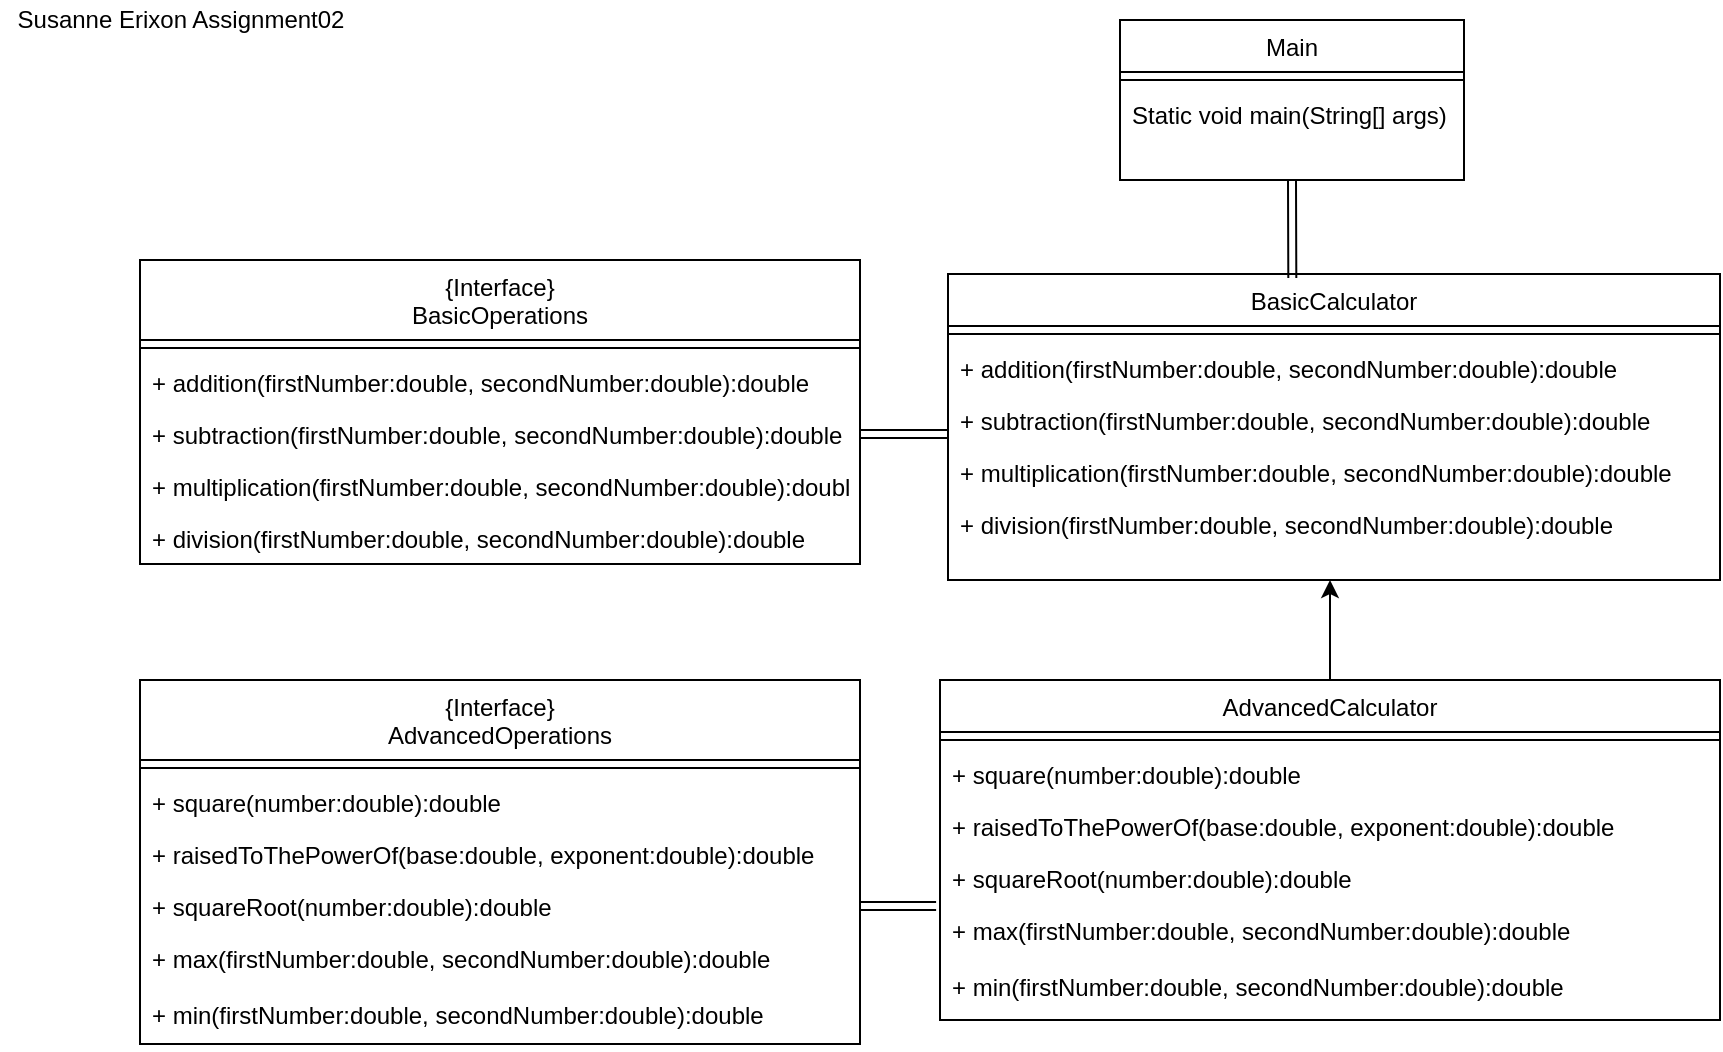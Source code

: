<mxfile version="14.4.7" type="device"><diagram id="C5RBs43oDa-KdzZeNtuy" name="Page-1"><mxGraphModel dx="1422" dy="762" grid="1" gridSize="10" guides="1" tooltips="1" connect="1" arrows="1" fold="1" page="1" pageScale="1" pageWidth="1169" pageHeight="827" math="0" shadow="0"><root><mxCell id="WIyWlLk6GJQsqaUBKTNV-0"/><mxCell id="WIyWlLk6GJQsqaUBKTNV-1" parent="WIyWlLk6GJQsqaUBKTNV-0"/><mxCell id="zkfFHV4jXpPFQw0GAbJ--0" value="BasicCalculator" style="swimlane;fontStyle=0;align=center;verticalAlign=top;childLayout=stackLayout;horizontal=1;startSize=26;horizontalStack=0;resizeParent=1;resizeLast=0;collapsible=1;marginBottom=0;rounded=0;shadow=0;strokeWidth=1;" parent="WIyWlLk6GJQsqaUBKTNV-1" vertex="1"><mxGeometry x="484" y="157" width="386" height="153" as="geometry"><mxRectangle x="230" y="140" width="160" height="26" as="alternateBounds"/></mxGeometry></mxCell><mxCell id="zkfFHV4jXpPFQw0GAbJ--4" value="" style="line;html=1;strokeWidth=1;align=left;verticalAlign=middle;spacingTop=-1;spacingLeft=3;spacingRight=3;rotatable=0;labelPosition=right;points=[];portConstraint=eastwest;" parent="zkfFHV4jXpPFQw0GAbJ--0" vertex="1"><mxGeometry y="26" width="386" height="8" as="geometry"/></mxCell><mxCell id="ZYjB5VLUibM9F_tEVWi6-15" value="+ addition(firstNumber:double, secondNumber:double):double " style="text;align=left;verticalAlign=top;spacingLeft=4;spacingRight=4;overflow=hidden;rotatable=0;points=[[0,0.5],[1,0.5]];portConstraint=eastwest;" parent="zkfFHV4jXpPFQw0GAbJ--0" vertex="1"><mxGeometry y="34" width="386" height="26" as="geometry"/></mxCell><mxCell id="ZYjB5VLUibM9F_tEVWi6-16" value="+ subtraction(firstNumber:double, secondNumber:double):double " style="text;align=left;verticalAlign=top;spacingLeft=4;spacingRight=4;overflow=hidden;rotatable=0;points=[[0,0.5],[1,0.5]];portConstraint=eastwest;rounded=0;shadow=0;html=0;" parent="zkfFHV4jXpPFQw0GAbJ--0" vertex="1"><mxGeometry y="60" width="386" height="26" as="geometry"/></mxCell><mxCell id="zkfFHV4jXpPFQw0GAbJ--3" value="+ multiplication(firstNumber:double, secondNumber:double):double &#10;" style="text;align=left;verticalAlign=top;spacingLeft=4;spacingRight=4;overflow=hidden;rotatable=0;points=[[0,0.5],[1,0.5]];portConstraint=eastwest;rounded=0;shadow=0;html=0;" parent="zkfFHV4jXpPFQw0GAbJ--0" vertex="1"><mxGeometry y="86" width="386" height="26" as="geometry"/></mxCell><mxCell id="ZYjB5VLUibM9F_tEVWi6-17" value="+ division(firstNumber:double, secondNumber:double):double " style="text;align=left;verticalAlign=top;spacingLeft=4;spacingRight=4;overflow=hidden;rotatable=0;points=[[0,0.5],[1,0.5]];portConstraint=eastwest;rounded=0;shadow=0;html=0;" parent="zkfFHV4jXpPFQw0GAbJ--0" vertex="1"><mxGeometry y="112" width="386" height="26" as="geometry"/></mxCell><mxCell id="ZYjB5VLUibM9F_tEVWi6-53" style="edgeStyle=none;shape=link;rounded=0;orthogonalLoop=1;jettySize=auto;html=1;exitX=0.5;exitY=1;exitDx=0;exitDy=0;entryX=0.446;entryY=0.013;entryDx=0;entryDy=0;entryPerimeter=0;" parent="WIyWlLk6GJQsqaUBKTNV-1" source="zkfFHV4jXpPFQw0GAbJ--17" target="zkfFHV4jXpPFQw0GAbJ--0" edge="1"><mxGeometry relative="1" as="geometry"/></mxCell><mxCell id="zkfFHV4jXpPFQw0GAbJ--17" value="Main" style="swimlane;fontStyle=0;align=center;verticalAlign=top;childLayout=stackLayout;horizontal=1;startSize=26;horizontalStack=0;resizeParent=1;resizeLast=0;collapsible=1;marginBottom=0;rounded=0;shadow=0;strokeWidth=1;" parent="WIyWlLk6GJQsqaUBKTNV-1" vertex="1"><mxGeometry x="570" y="30" width="172" height="80" as="geometry"><mxRectangle x="550" y="140" width="160" height="26" as="alternateBounds"/></mxGeometry></mxCell><mxCell id="zkfFHV4jXpPFQw0GAbJ--23" value="" style="line;html=1;strokeWidth=1;align=left;verticalAlign=middle;spacingTop=-1;spacingLeft=3;spacingRight=3;rotatable=0;labelPosition=right;points=[];portConstraint=eastwest;" parent="zkfFHV4jXpPFQw0GAbJ--17" vertex="1"><mxGeometry y="26" width="172" height="8" as="geometry"/></mxCell><mxCell id="zkfFHV4jXpPFQw0GAbJ--24" value="Static void main(String[] args)" style="text;align=left;verticalAlign=top;spacingLeft=4;spacingRight=4;overflow=hidden;rotatable=0;points=[[0,0.5],[1,0.5]];portConstraint=eastwest;" parent="zkfFHV4jXpPFQw0GAbJ--17" vertex="1"><mxGeometry y="34" width="172" height="26" as="geometry"/></mxCell><mxCell id="ZYjB5VLUibM9F_tEVWi6-18" value="{Interface}&#10;BasicOperations" style="swimlane;fontStyle=0;align=center;verticalAlign=top;childLayout=stackLayout;horizontal=1;startSize=40;horizontalStack=0;resizeParent=1;resizeLast=0;collapsible=1;marginBottom=0;rounded=0;shadow=0;strokeWidth=1;" parent="WIyWlLk6GJQsqaUBKTNV-1" vertex="1"><mxGeometry x="80" y="150" width="360" height="152" as="geometry"><mxRectangle x="230" y="140" width="160" height="26" as="alternateBounds"/></mxGeometry></mxCell><mxCell id="ZYjB5VLUibM9F_tEVWi6-19" value="" style="line;html=1;strokeWidth=1;align=left;verticalAlign=middle;spacingTop=-1;spacingLeft=3;spacingRight=3;rotatable=0;labelPosition=right;points=[];portConstraint=eastwest;" parent="ZYjB5VLUibM9F_tEVWi6-18" vertex="1"><mxGeometry y="40" width="360" height="8" as="geometry"/></mxCell><mxCell id="ZYjB5VLUibM9F_tEVWi6-20" value="+ addition(firstNumber:double, secondNumber:double):double " style="text;align=left;verticalAlign=top;spacingLeft=4;spacingRight=4;overflow=hidden;rotatable=0;points=[[0,0.5],[1,0.5]];portConstraint=eastwest;" parent="ZYjB5VLUibM9F_tEVWi6-18" vertex="1"><mxGeometry y="48" width="360" height="26" as="geometry"/></mxCell><mxCell id="ZYjB5VLUibM9F_tEVWi6-21" value="+ subtraction(firstNumber:double, secondNumber:double):double " style="text;align=left;verticalAlign=top;spacingLeft=4;spacingRight=4;overflow=hidden;rotatable=0;points=[[0,0.5],[1,0.5]];portConstraint=eastwest;rounded=0;shadow=0;html=0;" parent="ZYjB5VLUibM9F_tEVWi6-18" vertex="1"><mxGeometry y="74" width="360" height="26" as="geometry"/></mxCell><mxCell id="ZYjB5VLUibM9F_tEVWi6-22" value="+ multiplication(firstNumber:double, secondNumber:double):double &#10;" style="text;align=left;verticalAlign=top;spacingLeft=4;spacingRight=4;overflow=hidden;rotatable=0;points=[[0,0.5],[1,0.5]];portConstraint=eastwest;rounded=0;shadow=0;html=0;" parent="ZYjB5VLUibM9F_tEVWi6-18" vertex="1"><mxGeometry y="100" width="360" height="26" as="geometry"/></mxCell><mxCell id="ZYjB5VLUibM9F_tEVWi6-23" value="+ division(firstNumber:double, secondNumber:double):double " style="text;align=left;verticalAlign=top;spacingLeft=4;spacingRight=4;overflow=hidden;rotatable=0;points=[[0,0.5],[1,0.5]];portConstraint=eastwest;rounded=0;shadow=0;html=0;" parent="ZYjB5VLUibM9F_tEVWi6-18" vertex="1"><mxGeometry y="126" width="360" height="26" as="geometry"/></mxCell><mxCell id="ZYjB5VLUibM9F_tEVWi6-41" style="edgeStyle=orthogonalEdgeStyle;rounded=0;orthogonalLoop=1;jettySize=auto;html=1;exitX=0.5;exitY=0;exitDx=0;exitDy=0;" parent="WIyWlLk6GJQsqaUBKTNV-1" source="ZYjB5VLUibM9F_tEVWi6-24" edge="1"><mxGeometry relative="1" as="geometry"><mxPoint x="675" y="310" as="targetPoint"/></mxGeometry></mxCell><mxCell id="ZYjB5VLUibM9F_tEVWi6-24" value="AdvancedCalculator" style="swimlane;fontStyle=0;align=center;verticalAlign=top;childLayout=stackLayout;horizontal=1;startSize=26;horizontalStack=0;resizeParent=1;resizeLast=0;collapsible=1;marginBottom=0;rounded=0;shadow=0;strokeWidth=1;" parent="WIyWlLk6GJQsqaUBKTNV-1" vertex="1"><mxGeometry x="480" y="360" width="390" height="170" as="geometry"><mxRectangle x="230" y="140" width="160" height="26" as="alternateBounds"/></mxGeometry></mxCell><mxCell id="ZYjB5VLUibM9F_tEVWi6-25" value="" style="line;html=1;strokeWidth=1;align=left;verticalAlign=middle;spacingTop=-1;spacingLeft=3;spacingRight=3;rotatable=0;labelPosition=right;points=[];portConstraint=eastwest;" parent="ZYjB5VLUibM9F_tEVWi6-24" vertex="1"><mxGeometry y="26" width="390" height="8" as="geometry"/></mxCell><mxCell id="ZYjB5VLUibM9F_tEVWi6-26" value="+ square(number:double):double " style="text;align=left;verticalAlign=top;spacingLeft=4;spacingRight=4;overflow=hidden;rotatable=0;points=[[0,0.5],[1,0.5]];portConstraint=eastwest;" parent="ZYjB5VLUibM9F_tEVWi6-24" vertex="1"><mxGeometry y="34" width="390" height="26" as="geometry"/></mxCell><mxCell id="ZYjB5VLUibM9F_tEVWi6-27" value="+ raisedToThePowerOf(base:double, exponent:double):double " style="text;align=left;verticalAlign=top;spacingLeft=4;spacingRight=4;overflow=hidden;rotatable=0;points=[[0,0.5],[1,0.5]];portConstraint=eastwest;rounded=0;shadow=0;html=0;" parent="ZYjB5VLUibM9F_tEVWi6-24" vertex="1"><mxGeometry y="60" width="390" height="26" as="geometry"/></mxCell><mxCell id="ZYjB5VLUibM9F_tEVWi6-28" value="+ squareRoot(number:double):double &#10;" style="text;align=left;verticalAlign=top;spacingLeft=4;spacingRight=4;overflow=hidden;rotatable=0;points=[[0,0.5],[1,0.5]];portConstraint=eastwest;rounded=0;shadow=0;html=0;" parent="ZYjB5VLUibM9F_tEVWi6-24" vertex="1"><mxGeometry y="86" width="390" height="26" as="geometry"/></mxCell><mxCell id="ZYjB5VLUibM9F_tEVWi6-29" value="+ max(firstNumber:double, secondNumber:double):double " style="text;align=left;verticalAlign=top;spacingLeft=4;spacingRight=4;overflow=hidden;rotatable=0;points=[[0,0.5],[1,0.5]];portConstraint=eastwest;rounded=0;shadow=0;html=0;" parent="ZYjB5VLUibM9F_tEVWi6-24" vertex="1"><mxGeometry y="112" width="390" height="28" as="geometry"/></mxCell><mxCell id="ZYjB5VLUibM9F_tEVWi6-30" value="+ min(firstNumber:double, secondNumber:double):double " style="text;align=left;verticalAlign=top;spacingLeft=4;spacingRight=4;overflow=hidden;rotatable=0;points=[[0,0.5],[1,0.5]];portConstraint=eastwest;rounded=0;shadow=0;html=0;" parent="ZYjB5VLUibM9F_tEVWi6-24" vertex="1"><mxGeometry y="140" width="390" height="28" as="geometry"/></mxCell><mxCell id="ZYjB5VLUibM9F_tEVWi6-31" value="{Interface}&#10;AdvancedOperations" style="swimlane;fontStyle=0;align=center;verticalAlign=top;childLayout=stackLayout;horizontal=1;startSize=40;horizontalStack=0;resizeParent=1;resizeLast=0;collapsible=1;marginBottom=0;rounded=0;shadow=0;strokeWidth=1;" parent="WIyWlLk6GJQsqaUBKTNV-1" vertex="1"><mxGeometry x="80" y="360" width="360" height="182" as="geometry"><mxRectangle x="230" y="140" width="160" height="26" as="alternateBounds"/></mxGeometry></mxCell><mxCell id="ZYjB5VLUibM9F_tEVWi6-32" value="" style="line;html=1;strokeWidth=1;align=left;verticalAlign=middle;spacingTop=-1;spacingLeft=3;spacingRight=3;rotatable=0;labelPosition=right;points=[];portConstraint=eastwest;" parent="ZYjB5VLUibM9F_tEVWi6-31" vertex="1"><mxGeometry y="40" width="360" height="8" as="geometry"/></mxCell><mxCell id="ZYjB5VLUibM9F_tEVWi6-33" value="+ square(number:double):double " style="text;align=left;verticalAlign=top;spacingLeft=4;spacingRight=4;overflow=hidden;rotatable=0;points=[[0,0.5],[1,0.5]];portConstraint=eastwest;" parent="ZYjB5VLUibM9F_tEVWi6-31" vertex="1"><mxGeometry y="48" width="360" height="26" as="geometry"/></mxCell><mxCell id="ZYjB5VLUibM9F_tEVWi6-34" value="+ raisedToThePowerOf(base:double, exponent:double):double " style="text;align=left;verticalAlign=top;spacingLeft=4;spacingRight=4;overflow=hidden;rotatable=0;points=[[0,0.5],[1,0.5]];portConstraint=eastwest;rounded=0;shadow=0;html=0;" parent="ZYjB5VLUibM9F_tEVWi6-31" vertex="1"><mxGeometry y="74" width="360" height="26" as="geometry"/></mxCell><mxCell id="ZYjB5VLUibM9F_tEVWi6-35" value="+ squareRoot(number:double):double &#10;" style="text;align=left;verticalAlign=top;spacingLeft=4;spacingRight=4;overflow=hidden;rotatable=0;points=[[0,0.5],[1,0.5]];portConstraint=eastwest;rounded=0;shadow=0;html=0;" parent="ZYjB5VLUibM9F_tEVWi6-31" vertex="1"><mxGeometry y="100" width="360" height="26" as="geometry"/></mxCell><mxCell id="ZYjB5VLUibM9F_tEVWi6-36" value="+ max(firstNumber:double, secondNumber:double):double " style="text;align=left;verticalAlign=top;spacingLeft=4;spacingRight=4;overflow=hidden;rotatable=0;points=[[0,0.5],[1,0.5]];portConstraint=eastwest;rounded=0;shadow=0;html=0;" parent="ZYjB5VLUibM9F_tEVWi6-31" vertex="1"><mxGeometry y="126" width="360" height="28" as="geometry"/></mxCell><mxCell id="ZYjB5VLUibM9F_tEVWi6-37" value="+ min(firstNumber:double, secondNumber:double):double " style="text;align=left;verticalAlign=top;spacingLeft=4;spacingRight=4;overflow=hidden;rotatable=0;points=[[0,0.5],[1,0.5]];portConstraint=eastwest;rounded=0;shadow=0;html=0;" parent="ZYjB5VLUibM9F_tEVWi6-31" vertex="1"><mxGeometry y="154" width="360" height="28" as="geometry"/></mxCell><mxCell id="ZYjB5VLUibM9F_tEVWi6-47" style="edgeStyle=none;rounded=0;orthogonalLoop=1;jettySize=auto;html=1;exitX=1;exitY=0.5;exitDx=0;exitDy=0;entryX=0;entryY=0.769;entryDx=0;entryDy=0;entryPerimeter=0;shape=link;" parent="WIyWlLk6GJQsqaUBKTNV-1" source="ZYjB5VLUibM9F_tEVWi6-21" target="ZYjB5VLUibM9F_tEVWi6-16" edge="1"><mxGeometry relative="1" as="geometry"><Array as="points"/></mxGeometry></mxCell><mxCell id="ZYjB5VLUibM9F_tEVWi6-48" style="edgeStyle=none;shape=link;rounded=0;orthogonalLoop=1;jettySize=auto;html=1;exitX=1;exitY=0.5;exitDx=0;exitDy=0;entryX=-0.005;entryY=0.036;entryDx=0;entryDy=0;entryPerimeter=0;" parent="WIyWlLk6GJQsqaUBKTNV-1" source="ZYjB5VLUibM9F_tEVWi6-35" target="ZYjB5VLUibM9F_tEVWi6-29" edge="1"><mxGeometry relative="1" as="geometry"/></mxCell><mxCell id="ZYjB5VLUibM9F_tEVWi6-54" value="Susanne Erixon Assignment02" style="text;html=1;resizable=0;autosize=1;align=center;verticalAlign=middle;points=[];fillColor=none;strokeColor=none;rounded=0;" parent="WIyWlLk6GJQsqaUBKTNV-1" vertex="1"><mxGeometry x="10" y="20" width="180" height="20" as="geometry"/></mxCell></root></mxGraphModel></diagram></mxfile>